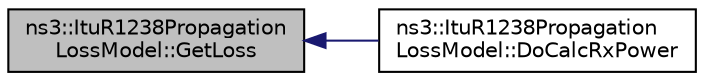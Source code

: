 digraph "ns3::ItuR1238PropagationLossModel::GetLoss"
{
  edge [fontname="Helvetica",fontsize="10",labelfontname="Helvetica",labelfontsize="10"];
  node [fontname="Helvetica",fontsize="10",shape=record];
  rankdir="LR";
  Node1 [label="ns3::ItuR1238Propagation\lLossModel::GetLoss",height=0.2,width=0.4,color="black", fillcolor="grey75", style="filled", fontcolor="black"];
  Node1 -> Node2 [dir="back",color="midnightblue",fontsize="10",style="solid"];
  Node2 [label="ns3::ItuR1238Propagation\lLossModel::DoCalcRxPower",height=0.2,width=0.4,color="black", fillcolor="white", style="filled",URL="$df/d3f/classns3_1_1ItuR1238PropagationLossModel.html#a5264af642cb5a328f467a7c445dee693"];
}

